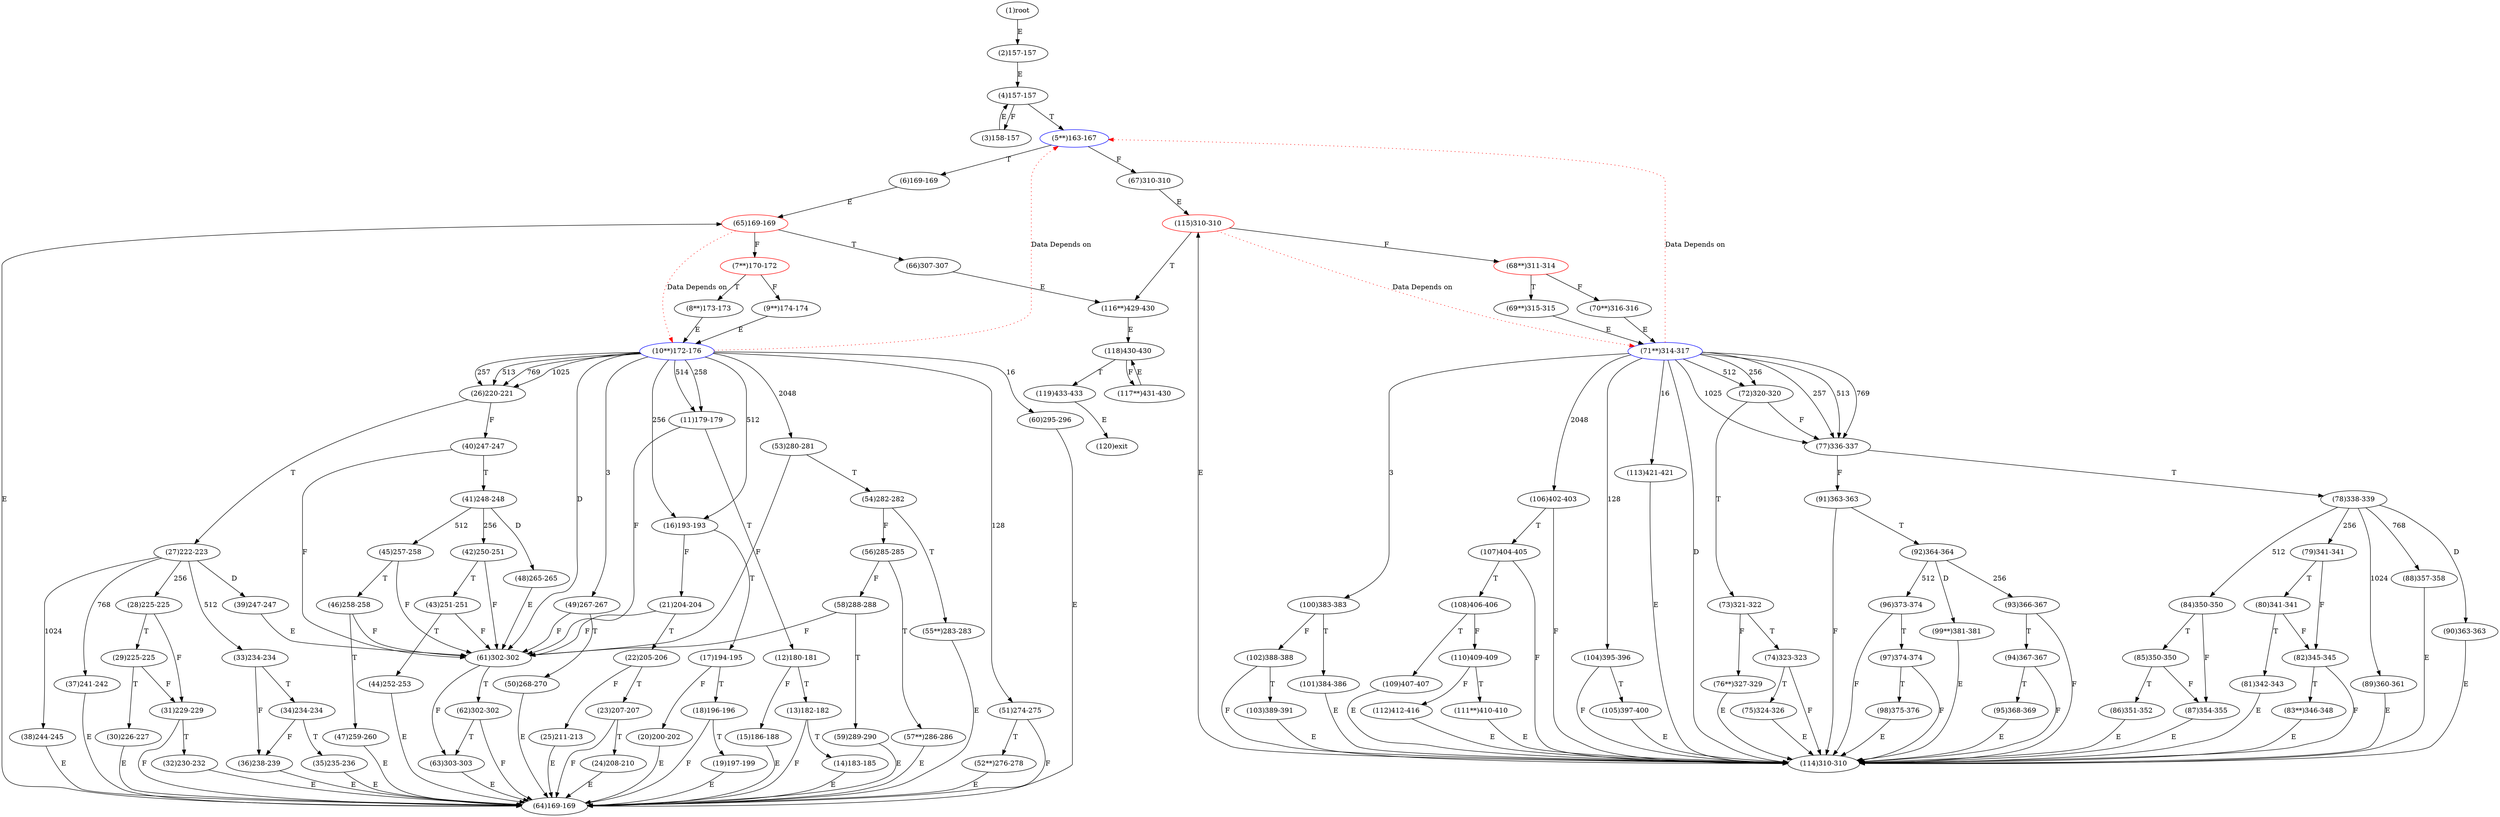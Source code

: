 digraph "" { 
1[ label="(1)root"];
2[ label="(2)157-157"];
3[ label="(3)158-157"];
4[ label="(4)157-157"];
5[ label="(5**)163-167",color=blue];
6[ label="(6)169-169"];
7[ label="(7**)170-172",color=red];
8[ label="(8**)173-173"];
9[ label="(9**)174-174"];
10[ label="(10**)172-176",color=blue];
11[ label="(11)179-179"];
12[ label="(12)180-181"];
13[ label="(13)182-182"];
14[ label="(14)183-185"];
15[ label="(15)186-188"];
17[ label="(17)194-195"];
16[ label="(16)193-193"];
19[ label="(19)197-199"];
18[ label="(18)196-196"];
21[ label="(21)204-204"];
20[ label="(20)200-202"];
23[ label="(23)207-207"];
22[ label="(22)205-206"];
25[ label="(25)211-213"];
24[ label="(24)208-210"];
27[ label="(27)222-223"];
26[ label="(26)220-221"];
29[ label="(29)225-225"];
28[ label="(28)225-225"];
31[ label="(31)229-229"];
30[ label="(30)226-227"];
34[ label="(34)234-234"];
35[ label="(35)235-236"];
32[ label="(32)230-232"];
33[ label="(33)234-234"];
38[ label="(38)244-245"];
39[ label="(39)247-247"];
36[ label="(36)238-239"];
37[ label="(37)241-242"];
42[ label="(42)250-251"];
43[ label="(43)251-251"];
40[ label="(40)247-247"];
41[ label="(41)248-248"];
46[ label="(46)258-258"];
47[ label="(47)259-260"];
44[ label="(44)252-253"];
45[ label="(45)257-258"];
51[ label="(51)274-275"];
50[ label="(50)268-270"];
49[ label="(49)267-267"];
48[ label="(48)265-265"];
55[ label="(55**)283-283"];
54[ label="(54)282-282"];
53[ label="(53)280-281"];
52[ label="(52**)276-278"];
59[ label="(59)289-290"];
58[ label="(58)288-288"];
57[ label="(57**)286-286"];
56[ label="(56)285-285"];
63[ label="(63)303-303"];
62[ label="(62)302-302"];
61[ label="(61)302-302"];
60[ label="(60)295-296"];
68[ label="(68**)311-314",color=red];
69[ label="(69**)315-315"];
70[ label="(70**)316-316"];
71[ label="(71**)314-317",color=blue];
64[ label="(64)169-169"];
65[ label="(65)169-169",color=red];
66[ label="(66)307-307"];
67[ label="(67)310-310"];
76[ label="(76**)327-329"];
77[ label="(77)336-337"];
78[ label="(78)338-339"];
79[ label="(79)341-341"];
72[ label="(72)320-320"];
73[ label="(73)321-322"];
74[ label="(74)323-323"];
75[ label="(75)324-326"];
85[ label="(85)350-350"];
84[ label="(84)350-350"];
87[ label="(87)354-355"];
86[ label="(86)351-352"];
81[ label="(81)342-343"];
80[ label="(80)341-341"];
83[ label="(83**)346-348"];
82[ label="(82)345-345"];
93[ label="(93)366-367"];
92[ label="(92)364-364"];
95[ label="(95)368-369"];
94[ label="(94)367-367"];
89[ label="(89)360-361"];
88[ label="(88)357-358"];
91[ label="(91)363-363"];
90[ label="(90)363-363"];
102[ label="(102)388-388"];
103[ label="(103)389-391"];
100[ label="(100)383-383"];
101[ label="(101)384-386"];
98[ label="(98)375-376"];
99[ label="(99**)381-381"];
96[ label="(96)373-374"];
97[ label="(97)374-374"];
110[ label="(110)409-409"];
111[ label="(111**)410-410"];
108[ label="(108)406-406"];
109[ label="(109)407-407"];
106[ label="(106)402-403"];
107[ label="(107)404-405"];
104[ label="(104)395-396"];
105[ label="(105)397-400"];
119[ label="(119)433-433"];
118[ label="(118)430-430"];
117[ label="(117**)431-430"];
116[ label="(116**)429-430"];
115[ label="(115)310-310",color=red];
114[ label="(114)310-310"];
113[ label="(113)421-421"];
112[ label="(112)412-416"];
120[ label="(120)exit"];
1->2[ label="E"];
2->4[ label="E"];
3->4[ label="E"];
4->3[ label="F"];
4->5[ label="T"];
5->67[ label="F"];
5->6[ label="T"];
6->65[ label="E"];
7->9[ label="F"];
7->8[ label="T"];
8->10[ label="E"];
9->10[ label="E"];
10->49[ label="3"];
10->60[ label="16"];
10->51[ label="128"];
10->16[ label="256"];
10->26[ label="257"];
10->11[ label="258"];
10->16[ label="512"];
10->26[ label="513"];
10->11[ label="514"];
10->26[ label="769"];
10->26[ label="1025"];
10->53[ label="2048"];
10->61[ label="D"];
11->61[ label="F"];
11->12[ label="T"];
12->15[ label="F"];
12->13[ label="T"];
13->64[ label="F"];
13->14[ label="T"];
14->64[ label="E"];
15->64[ label="E"];
16->21[ label="F"];
16->17[ label="T"];
17->20[ label="F"];
17->18[ label="T"];
18->64[ label="F"];
18->19[ label="T"];
19->64[ label="E"];
20->64[ label="E"];
21->61[ label="F"];
21->22[ label="T"];
22->25[ label="F"];
22->23[ label="T"];
23->64[ label="F"];
23->24[ label="T"];
24->64[ label="E"];
25->64[ label="E"];
26->40[ label="F"];
26->27[ label="T"];
27->28[ label="256"];
27->33[ label="512"];
27->37[ label="768"];
27->38[ label="1024"];
27->39[ label="D"];
28->31[ label="F"];
28->29[ label="T"];
29->31[ label="F"];
29->30[ label="T"];
30->64[ label="E"];
31->64[ label="F"];
31->32[ label="T"];
32->64[ label="E"];
33->36[ label="F"];
33->34[ label="T"];
34->36[ label="F"];
34->35[ label="T"];
35->64[ label="E"];
36->64[ label="E"];
37->64[ label="E"];
38->64[ label="E"];
39->61[ label="E"];
40->61[ label="F"];
40->41[ label="T"];
41->42[ label="256"];
41->45[ label="512"];
41->48[ label="D"];
42->61[ label="F"];
42->43[ label="T"];
43->61[ label="F"];
43->44[ label="T"];
44->64[ label="E"];
45->61[ label="F"];
45->46[ label="T"];
46->61[ label="F"];
46->47[ label="T"];
47->64[ label="E"];
48->61[ label="E"];
49->61[ label="F"];
49->50[ label="T"];
50->64[ label="E"];
51->64[ label="F"];
51->52[ label="T"];
52->64[ label="E"];
53->61[ label="F"];
53->54[ label="T"];
54->56[ label="F"];
54->55[ label="T"];
55->64[ label="E"];
56->58[ label="F"];
56->57[ label="T"];
57->64[ label="E"];
58->61[ label="F"];
58->59[ label="T"];
59->64[ label="E"];
60->64[ label="E"];
61->63[ label="F"];
61->62[ label="T"];
62->64[ label="F"];
62->63[ label="T"];
63->64[ label="E"];
64->65[ label="E"];
65->7[ label="F"];
65->66[ label="T"];
66->116[ label="E"];
67->115[ label="E"];
68->70[ label="F"];
68->69[ label="T"];
69->71[ label="E"];
70->71[ label="E"];
71->100[ label="3"];
71->113[ label="16"];
71->104[ label="128"];
71->72[ label="256"];
71->77[ label="257"];
71->72[ label="512"];
71->77[ label="513"];
71->77[ label="769"];
71->77[ label="1025"];
71->106[ label="2048"];
71->114[ label="D"];
72->77[ label="F"];
72->73[ label="T"];
73->76[ label="F"];
73->74[ label="T"];
74->114[ label="F"];
74->75[ label="T"];
75->114[ label="E"];
76->114[ label="E"];
77->91[ label="F"];
77->78[ label="T"];
78->79[ label="256"];
78->84[ label="512"];
78->88[ label="768"];
78->89[ label="1024"];
78->90[ label="D"];
79->82[ label="F"];
79->80[ label="T"];
80->82[ label="F"];
80->81[ label="T"];
81->114[ label="E"];
82->114[ label="F"];
82->83[ label="T"];
83->114[ label="E"];
84->87[ label="F"];
84->85[ label="T"];
85->87[ label="F"];
85->86[ label="T"];
86->114[ label="E"];
87->114[ label="E"];
88->114[ label="E"];
89->114[ label="E"];
90->114[ label="E"];
91->114[ label="F"];
91->92[ label="T"];
92->93[ label="256"];
92->96[ label="512"];
92->99[ label="D"];
93->114[ label="F"];
93->94[ label="T"];
94->114[ label="F"];
94->95[ label="T"];
95->114[ label="E"];
96->114[ label="F"];
96->97[ label="T"];
97->114[ label="F"];
97->98[ label="T"];
98->114[ label="E"];
99->114[ label="E"];
100->102[ label="F"];
100->101[ label="T"];
101->114[ label="E"];
102->114[ label="F"];
102->103[ label="T"];
103->114[ label="E"];
104->114[ label="F"];
104->105[ label="T"];
105->114[ label="E"];
106->114[ label="F"];
106->107[ label="T"];
107->114[ label="F"];
107->108[ label="T"];
108->110[ label="F"];
108->109[ label="T"];
109->114[ label="E"];
110->112[ label="F"];
110->111[ label="T"];
111->114[ label="E"];
112->114[ label="E"];
113->114[ label="E"];
114->115[ label="E"];
115->68[ label="F"];
115->116[ label="T"];
116->118[ label="E"];
117->118[ label="E"];
118->117[ label="F"];
118->119[ label="T"];
119->120[ label="E"];
10->5[ color="red" label="Data Depends on" style = dotted ];
71->5[ color="red" label="Data Depends on" style = dotted ];
65->10[ color="red" label="Data Depends on" style = dotted ];
115->71[ color="red" label="Data Depends on" style = dotted ];
}